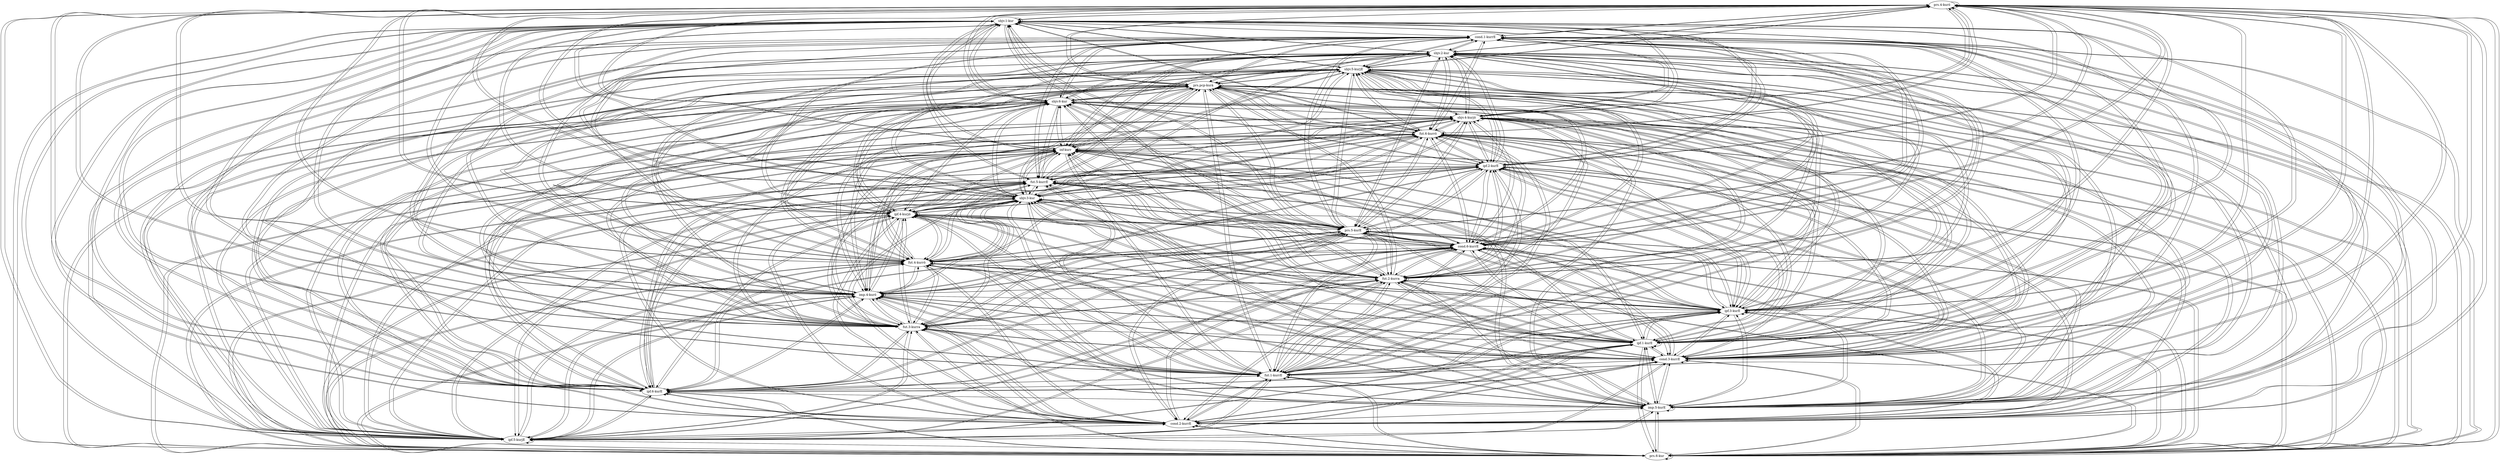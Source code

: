 digraph  {
	"prs.4-kurô"	 [cell="prs.4",
		tense=prs,
		weight=1.0];
	"prs.4-kurô" -> "prs.4-kurô"	 [weight=1.0];
	"sbjv.1-kur"	 [cell="sbjv.1",
		tense=sbjv,
		weight=1.0];
	"prs.4-kurô" -> "sbjv.1-kur"	 [weight=1.0];
	"prs.6-kur"	 [cell="prs.6",
		tense=prs,
		weight=1.0];
	"prs.4-kurô" -> "prs.6-kur"	 [weight=1.0];
	"ipf.5-kurjE"	 [cell="ipf.5",
		tense=ipf,
		weight=1.0];
	"prs.4-kurô" -> "ipf.5-kurjE"	 [weight=1.0];
	"cond.2-kurrE"	 [cell="cond.2",
		tense=cond,
		weight=1.0];
	"prs.4-kurô" -> "cond.2-kurrE"	 [weight=0.0];
	"imp.5-kurE"	 [cell="imp.5",
		tense=imp,
		weight=1.0];
	"prs.4-kurô" -> "imp.5-kurE"	 [weight=1.0];
	"ipf.6-kurE"	 [cell="ipf.6",
		tense=ipf,
		weight=1.0];
	"prs.4-kurô" -> "ipf.6-kurE"	 [weight=1.0];
	"fut.1-kurrE"	 [cell="fut.1",
		tense=fut,
		weight=1.0];
	"prs.4-kurô" -> "fut.1-kurrE"	 [weight=0.0];
	"cond.3-kurrE"	 [cell="cond.3",
		tense=cond,
		weight=1.0];
	"prs.4-kurô" -> "cond.3-kurrE"	 [weight=0.0];
	"ipf.1-kurE"	 [cell="ipf.1",
		tense=ipf,
		weight=1.0];
	"prs.4-kurô" -> "ipf.1-kurE"	 [weight=1.0];
	"fut.3-kurra"	 [cell="fut.3",
		tense=fut,
		weight=1.0];
	"prs.4-kurô" -> "fut.3-kurra"	 [weight=0.0];
	"ipf.3-kurE"	 [cell="ipf.3",
		tense=ipf,
		weight=1.0];
	"prs.4-kurô" -> "ipf.3-kurE"	 [weight=1.0];
	"imp.4-kurô"	 [cell="imp.4",
		tense=imp,
		weight=1.0];
	"prs.4-kurô" -> "imp.4-kurô"	 [weight=1.0];
	"fut.2-kurra"	 [cell="fut.2",
		tense=fut,
		weight=1.0];
	"prs.4-kurô" -> "fut.2-kurra"	 [weight=0.0];
	"fut.4-kurrô"	 [cell="fut.4",
		tense=fut,
		weight=1.0];
	"prs.4-kurô" -> "fut.4-kurrô"	 [weight=0.0];
	"cond.6-kurrE"	 [cell="cond.6",
		tense=cond,
		weight=1.0];
	"prs.4-kurô" -> "cond.6-kurrE"	 [weight=0.0];
	"prs.5-kurE"	 [cell="prs.5",
		tense=prs,
		weight=1.0];
	"prs.4-kurô" -> "prs.5-kurE"	 [weight=1.0];
	"ipf.4-kurjô"	 [cell="ipf.4",
		tense=ipf,
		weight=1.0];
	"prs.4-kurô" -> "ipf.4-kurjô"	 [weight=1.0];
	"sbjv.3-kur"	 [cell="sbjv.3",
		tense=sbjv,
		weight=1.0];
	"prs.4-kurô" -> "sbjv.3-kur"	 [weight=1.0];
	"fut.5-kurrE"	 [cell="fut.5",
		tense=fut,
		weight=1.0];
	"prs.4-kurô" -> "fut.5-kurrE"	 [weight=0.0];
	"ipf.2-kurE"	 [cell="ipf.2",
		tense=ipf,
		weight=1.0];
	"prs.4-kurô" -> "ipf.2-kurE"	 [weight=1.0];
	"inf-kurr"	 [cell=inf,
		tense=inf,
		weight=1.0];
	"prs.4-kurô" -> "inf-kurr"	 [weight=0.04];
	"fut.6-kurrô"	 [cell="fut.6",
		tense=fut,
		weight=1.0];
	"prs.4-kurô" -> "fut.6-kurrô"	 [weight=0.0];
	"sbjv.4-kurjô"	 [cell="sbjv.4",
		tense=sbjv,
		weight=1.0];
	"prs.4-kurô" -> "sbjv.4-kurjô"	 [weight=1.0];
	"sbjv.6-kur"	 [cell="sbjv.6",
		tense=sbjv,
		weight=1.0];
	"prs.4-kurô" -> "sbjv.6-kur"	 [weight=1.0];
	"prs.pcp-kurâ"	 [cell="prs.pcp",
		tense="prs.pcp",
		weight=1.0];
	"prs.4-kurô" -> "prs.pcp-kurâ"	 [weight=1.0];
	"sbjv.5-kurjE"	 [cell="sbjv.5",
		tense=sbjv,
		weight=1.0];
	"prs.4-kurô" -> "sbjv.5-kurjE"	 [weight=1.0];
	"sbjv.2-kur"	 [cell="sbjv.2",
		tense=sbjv,
		weight=1.0];
	"prs.4-kurô" -> "sbjv.2-kur"	 [weight=1.0];
	"cond.1-kurrE"	 [cell="cond.1",
		tense=cond,
		weight=1.0];
	"prs.4-kurô" -> "cond.1-kurrE"	 [weight=0.0];
	"sbjv.1-kur" -> "prs.4-kurô"	 [weight=1.0];
	"sbjv.1-kur" -> "sbjv.1-kur"	 [weight=1.0];
	"sbjv.1-kur" -> "prs.6-kur"	 [weight=1.0];
	"sbjv.1-kur" -> "ipf.5-kurjE"	 [weight=1.0];
	"sbjv.1-kur" -> "cond.2-kurrE"	 [weight=0.0];
	"sbjv.1-kur" -> "imp.5-kurE"	 [weight=1.0];
	"sbjv.1-kur" -> "ipf.6-kurE"	 [weight=1.0];
	"sbjv.1-kur" -> "fut.1-kurrE"	 [weight=0.0];
	"sbjv.1-kur" -> "cond.3-kurrE"	 [weight=0.0];
	"sbjv.1-kur" -> "ipf.1-kurE"	 [weight=1.0];
	"sbjv.1-kur" -> "fut.3-kurra"	 [weight=0.0];
	"sbjv.1-kur" -> "ipf.3-kurE"	 [weight=1.0];
	"sbjv.1-kur" -> "imp.4-kurô"	 [weight=1.0];
	"sbjv.1-kur" -> "fut.2-kurra"	 [weight=0.0];
	"sbjv.1-kur" -> "fut.4-kurrô"	 [weight=0.0];
	"sbjv.1-kur" -> "cond.6-kurrE"	 [weight=0.0];
	"sbjv.1-kur" -> "prs.5-kurE"	 [weight=1.0];
	"sbjv.1-kur" -> "ipf.4-kurjô"	 [weight=1.0];
	"sbjv.1-kur" -> "sbjv.3-kur"	 [weight=1.0];
	"sbjv.1-kur" -> "fut.5-kurrE"	 [weight=0.0];
	"sbjv.1-kur" -> "ipf.2-kurE"	 [weight=1.0];
	"sbjv.1-kur" -> "inf-kurr"	 [weight=0.03];
	"sbjv.1-kur" -> "fut.6-kurrô"	 [weight=0.0];
	"sbjv.1-kur" -> "sbjv.4-kurjô"	 [weight=1.0];
	"sbjv.1-kur" -> "sbjv.6-kur"	 [weight=1.0];
	"sbjv.1-kur" -> "prs.pcp-kurâ"	 [weight=1.0];
	"sbjv.1-kur" -> "sbjv.5-kurjE"	 [weight=1.0];
	"sbjv.1-kur" -> "sbjv.2-kur"	 [weight=1.0];
	"sbjv.1-kur" -> "cond.1-kurrE"	 [weight=0.0];
	"prs.6-kur" -> "prs.4-kurô"	 [weight=1.0];
	"prs.6-kur" -> "sbjv.1-kur"	 [weight=1.0];
	"prs.6-kur" -> "prs.6-kur"	 [weight=1.0];
	"prs.6-kur" -> "ipf.5-kurjE"	 [weight=1.0];
	"prs.6-kur" -> "cond.2-kurrE"	 [weight=0.0];
	"prs.6-kur" -> "imp.5-kurE"	 [weight=1.0];
	"prs.6-kur" -> "ipf.6-kurE"	 [weight=1.0];
	"prs.6-kur" -> "fut.1-kurrE"	 [weight=0.0];
	"prs.6-kur" -> "cond.3-kurrE"	 [weight=0.0];
	"prs.6-kur" -> "ipf.1-kurE"	 [weight=1.0];
	"prs.6-kur" -> "fut.3-kurra"	 [weight=0.0];
	"prs.6-kur" -> "ipf.3-kurE"	 [weight=1.0];
	"prs.6-kur" -> "imp.4-kurô"	 [weight=1.0];
	"prs.6-kur" -> "fut.2-kurra"	 [weight=0.0];
	"prs.6-kur" -> "fut.4-kurrô"	 [weight=0.0];
	"prs.6-kur" -> "cond.6-kurrE"	 [weight=0.0];
	"prs.6-kur" -> "prs.5-kurE"	 [weight=1.0];
	"prs.6-kur" -> "ipf.4-kurjô"	 [weight=1.0];
	"prs.6-kur" -> "sbjv.3-kur"	 [weight=1.0];
	"prs.6-kur" -> "fut.5-kurrE"	 [weight=0.0];
	"prs.6-kur" -> "ipf.2-kurE"	 [weight=1.0];
	"prs.6-kur" -> "inf-kurr"	 [weight=0.03];
	"prs.6-kur" -> "fut.6-kurrô"	 [weight=0.0];
	"prs.6-kur" -> "sbjv.4-kurjô"	 [weight=1.0];
	"prs.6-kur" -> "sbjv.6-kur"	 [weight=1.0];
	"prs.6-kur" -> "prs.pcp-kurâ"	 [weight=1.0];
	"prs.6-kur" -> "sbjv.5-kurjE"	 [weight=1.0];
	"prs.6-kur" -> "sbjv.2-kur"	 [weight=1.0];
	"prs.6-kur" -> "cond.1-kurrE"	 [weight=0.0];
	"ipf.5-kurjE" -> "prs.4-kurô"	 [weight=0.92];
	"ipf.5-kurjE" -> "sbjv.1-kur"	 [weight=0.95];
	"ipf.5-kurjE" -> "prs.6-kur"	 [weight=0.83];
	"ipf.5-kurjE" -> "ipf.5-kurjE"	 [weight=1.0];
	"ipf.5-kurjE" -> "cond.2-kurrE"	 [weight=0.0];
	"ipf.5-kurjE" -> "imp.5-kurE"	 [weight=0.92];
	"ipf.5-kurjE" -> "ipf.6-kurE"	 [weight=0.92];
	"ipf.5-kurjE" -> "fut.1-kurrE"	 [weight=0.0];
	"ipf.5-kurjE" -> "cond.3-kurrE"	 [weight=0.0];
	"ipf.5-kurjE" -> "ipf.1-kurE"	 [weight=0.92];
	"ipf.5-kurjE" -> "fut.3-kurra"	 [weight=0.0];
	"ipf.5-kurjE" -> "ipf.3-kurE"	 [weight=0.92];
	"ipf.5-kurjE" -> "imp.4-kurô"	 [weight=0.92];
	"ipf.5-kurjE" -> "fut.2-kurra"	 [weight=0.0];
	"ipf.5-kurjE" -> "fut.4-kurrô"	 [weight=0.0];
	"ipf.5-kurjE" -> "cond.6-kurrE"	 [weight=0.0];
	"ipf.5-kurjE" -> "prs.5-kurE"	 [weight=0.92];
	"ipf.5-kurjE" -> "ipf.4-kurjô"	 [weight=1.0];
	"ipf.5-kurjE" -> "sbjv.3-kur"	 [weight=0.95];
	"ipf.5-kurjE" -> "fut.5-kurrE"	 [weight=0.0];
	"ipf.5-kurjE" -> "ipf.2-kurE"	 [weight=0.92];
	"ipf.5-kurjE" -> "inf-kurr"	 [weight=0.04];
	"ipf.5-kurjE" -> "fut.6-kurrô"	 [weight=0.0];
	"ipf.5-kurjE" -> "sbjv.4-kurjô"	 [weight=1.0];
	"ipf.5-kurjE" -> "sbjv.6-kur"	 [weight=0.95];
	"ipf.5-kurjE" -> "prs.pcp-kurâ"	 [weight=0.92];
	"ipf.5-kurjE" -> "sbjv.5-kurjE"	 [weight=1.0];
	"ipf.5-kurjE" -> "sbjv.2-kur"	 [weight=0.95];
	"ipf.5-kurjE" -> "cond.1-kurrE"	 [weight=0.0];
	"cond.2-kurrE" -> "prs.4-kurô"	 [weight=1.0];
	"cond.2-kurrE" -> "sbjv.1-kur"	 [weight=1.0];
	"cond.2-kurrE" -> "prs.6-kur"	 [weight=1.0];
	"cond.2-kurrE" -> "ipf.5-kurjE"	 [weight=1.0];
	"cond.2-kurrE" -> "cond.2-kurrE"	 [weight=1.0];
	"cond.2-kurrE" -> "imp.5-kurE"	 [weight=1.0];
	"cond.2-kurrE" -> "ipf.6-kurE"	 [weight=1.0];
	"cond.2-kurrE" -> "fut.1-kurrE"	 [weight=1.0];
	"cond.2-kurrE" -> "cond.3-kurrE"	 [weight=1.0];
	"cond.2-kurrE" -> "ipf.1-kurE"	 [weight=1.0];
	"cond.2-kurrE" -> "fut.3-kurra"	 [weight=1.0];
	"cond.2-kurrE" -> "ipf.3-kurE"	 [weight=1.0];
	"cond.2-kurrE" -> "imp.4-kurô"	 [weight=1.0];
	"cond.2-kurrE" -> "fut.2-kurra"	 [weight=1.0];
	"cond.2-kurrE" -> "fut.4-kurrô"	 [weight=1.0];
	"cond.2-kurrE" -> "cond.6-kurrE"	 [weight=1.0];
	"cond.2-kurrE" -> "prs.5-kurE"	 [weight=1.0];
	"cond.2-kurrE" -> "ipf.4-kurjô"	 [weight=1.0];
	"cond.2-kurrE" -> "sbjv.3-kur"	 [weight=1.0];
	"cond.2-kurrE" -> "fut.5-kurrE"	 [weight=1.0];
	"cond.2-kurrE" -> "ipf.2-kurE"	 [weight=1.0];
	"cond.2-kurrE" -> "inf-kurr"	 [weight=1.0];
	"cond.2-kurrE" -> "fut.6-kurrô"	 [weight=1.0];
	"cond.2-kurrE" -> "sbjv.4-kurjô"	 [weight=1.0];
	"cond.2-kurrE" -> "sbjv.6-kur"	 [weight=1.0];
	"cond.2-kurrE" -> "prs.pcp-kurâ"	 [weight=1.0];
	"cond.2-kurrE" -> "sbjv.5-kurjE"	 [weight=1.0];
	"cond.2-kurrE" -> "sbjv.2-kur"	 [weight=1.0];
	"cond.2-kurrE" -> "cond.1-kurrE"	 [weight=1.0];
	"imp.5-kurE" -> "prs.4-kurô"	 [weight=1.0];
	"imp.5-kurE" -> "sbjv.1-kur"	 [weight=1.0];
	"imp.5-kurE" -> "prs.6-kur"	 [weight=1.0];
	"imp.5-kurE" -> "ipf.5-kurjE"	 [weight=1.0];
	"imp.5-kurE" -> "cond.2-kurrE"	 [weight=0.0];
	"imp.5-kurE" -> "imp.5-kurE"	 [weight=1.0];
	"imp.5-kurE" -> "ipf.6-kurE"	 [weight=1.0];
	"imp.5-kurE" -> "fut.1-kurrE"	 [weight=0.0];
	"imp.5-kurE" -> "cond.3-kurrE"	 [weight=0.0];
	"imp.5-kurE" -> "ipf.1-kurE"	 [weight=1.0];
	"imp.5-kurE" -> "fut.3-kurra"	 [weight=0.0];
	"imp.5-kurE" -> "ipf.3-kurE"	 [weight=1.0];
	"imp.5-kurE" -> "imp.4-kurô"	 [weight=1.0];
	"imp.5-kurE" -> "fut.2-kurra"	 [weight=0.0];
	"imp.5-kurE" -> "fut.4-kurrô"	 [weight=0.0];
	"imp.5-kurE" -> "cond.6-kurrE"	 [weight=0.0];
	"imp.5-kurE" -> "prs.5-kurE"	 [weight=1.0];
	"imp.5-kurE" -> "ipf.4-kurjô"	 [weight=1.0];
	"imp.5-kurE" -> "sbjv.3-kur"	 [weight=1.0];
	"imp.5-kurE" -> "fut.5-kurrE"	 [weight=0.0];
	"imp.5-kurE" -> "ipf.2-kurE"	 [weight=1.0];
	"imp.5-kurE" -> "inf-kurr"	 [weight=0.04];
	"imp.5-kurE" -> "fut.6-kurrô"	 [weight=0.0];
	"imp.5-kurE" -> "sbjv.4-kurjô"	 [weight=1.0];
	"imp.5-kurE" -> "sbjv.6-kur"	 [weight=1.0];
	"imp.5-kurE" -> "prs.pcp-kurâ"	 [weight=1.0];
	"imp.5-kurE" -> "sbjv.5-kurjE"	 [weight=1.0];
	"imp.5-kurE" -> "sbjv.2-kur"	 [weight=1.0];
	"imp.5-kurE" -> "cond.1-kurrE"	 [weight=0.0];
	"ipf.6-kurE" -> "prs.4-kurô"	 [weight=1.0];
	"ipf.6-kurE" -> "sbjv.1-kur"	 [weight=1.0];
	"ipf.6-kurE" -> "prs.6-kur"	 [weight=1.0];
	"ipf.6-kurE" -> "ipf.5-kurjE"	 [weight=1.0];
	"ipf.6-kurE" -> "cond.2-kurrE"	 [weight=0.0];
	"ipf.6-kurE" -> "imp.5-kurE"	 [weight=1.0];
	"ipf.6-kurE" -> "ipf.6-kurE"	 [weight=1.0];
	"ipf.6-kurE" -> "fut.1-kurrE"	 [weight=0.0];
	"ipf.6-kurE" -> "cond.3-kurrE"	 [weight=0.0];
	"ipf.6-kurE" -> "ipf.1-kurE"	 [weight=1.0];
	"ipf.6-kurE" -> "fut.3-kurra"	 [weight=0.0];
	"ipf.6-kurE" -> "ipf.3-kurE"	 [weight=1.0];
	"ipf.6-kurE" -> "imp.4-kurô"	 [weight=1.0];
	"ipf.6-kurE" -> "fut.2-kurra"	 [weight=0.0];
	"ipf.6-kurE" -> "fut.4-kurrô"	 [weight=0.0];
	"ipf.6-kurE" -> "cond.6-kurrE"	 [weight=0.0];
	"ipf.6-kurE" -> "prs.5-kurE"	 [weight=1.0];
	"ipf.6-kurE" -> "ipf.4-kurjô"	 [weight=1.0];
	"ipf.6-kurE" -> "sbjv.3-kur"	 [weight=1.0];
	"ipf.6-kurE" -> "fut.5-kurrE"	 [weight=0.0];
	"ipf.6-kurE" -> "ipf.2-kurE"	 [weight=1.0];
	"ipf.6-kurE" -> "inf-kurr"	 [weight=0.03];
	"ipf.6-kurE" -> "fut.6-kurrô"	 [weight=0.0];
	"ipf.6-kurE" -> "sbjv.4-kurjô"	 [weight=1.0];
	"ipf.6-kurE" -> "sbjv.6-kur"	 [weight=1.0];
	"ipf.6-kurE" -> "prs.pcp-kurâ"	 [weight=1.0];
	"ipf.6-kurE" -> "sbjv.5-kurjE"	 [weight=1.0];
	"ipf.6-kurE" -> "sbjv.2-kur"	 [weight=1.0];
	"ipf.6-kurE" -> "cond.1-kurrE"	 [weight=0.0];
	"fut.1-kurrE" -> "prs.4-kurô"	 [weight=1.0];
	"fut.1-kurrE" -> "sbjv.1-kur"	 [weight=1.0];
	"fut.1-kurrE" -> "prs.6-kur"	 [weight=1.0];
	"fut.1-kurrE" -> "ipf.5-kurjE"	 [weight=1.0];
	"fut.1-kurrE" -> "cond.2-kurrE"	 [weight=1.0];
	"fut.1-kurrE" -> "imp.5-kurE"	 [weight=1.0];
	"fut.1-kurrE" -> "ipf.6-kurE"	 [weight=1.0];
	"fut.1-kurrE" -> "fut.1-kurrE"	 [weight=1.0];
	"fut.1-kurrE" -> "cond.3-kurrE"	 [weight=1.0];
	"fut.1-kurrE" -> "ipf.1-kurE"	 [weight=1.0];
	"fut.1-kurrE" -> "fut.3-kurra"	 [weight=1.0];
	"fut.1-kurrE" -> "ipf.3-kurE"	 [weight=1.0];
	"fut.1-kurrE" -> "imp.4-kurô"	 [weight=1.0];
	"fut.1-kurrE" -> "fut.2-kurra"	 [weight=1.0];
	"fut.1-kurrE" -> "fut.4-kurrô"	 [weight=1.0];
	"fut.1-kurrE" -> "cond.6-kurrE"	 [weight=1.0];
	"fut.1-kurrE" -> "prs.5-kurE"	 [weight=1.0];
	"fut.1-kurrE" -> "ipf.4-kurjô"	 [weight=1.0];
	"fut.1-kurrE" -> "sbjv.3-kur"	 [weight=1.0];
	"fut.1-kurrE" -> "fut.5-kurrE"	 [weight=1.0];
	"fut.1-kurrE" -> "ipf.2-kurE"	 [weight=1.0];
	"fut.1-kurrE" -> "inf-kurr"	 [weight=1.0];
	"fut.1-kurrE" -> "fut.6-kurrô"	 [weight=1.0];
	"fut.1-kurrE" -> "sbjv.4-kurjô"	 [weight=1.0];
	"fut.1-kurrE" -> "sbjv.6-kur"	 [weight=1.0];
	"fut.1-kurrE" -> "prs.pcp-kurâ"	 [weight=1.0];
	"fut.1-kurrE" -> "sbjv.5-kurjE"	 [weight=1.0];
	"fut.1-kurrE" -> "sbjv.2-kur"	 [weight=1.0];
	"fut.1-kurrE" -> "cond.1-kurrE"	 [weight=1.0];
	"cond.3-kurrE" -> "prs.4-kurô"	 [weight=1.0];
	"cond.3-kurrE" -> "sbjv.1-kur"	 [weight=1.0];
	"cond.3-kurrE" -> "prs.6-kur"	 [weight=1.0];
	"cond.3-kurrE" -> "ipf.5-kurjE"	 [weight=1.0];
	"cond.3-kurrE" -> "cond.2-kurrE"	 [weight=1.0];
	"cond.3-kurrE" -> "imp.5-kurE"	 [weight=1.0];
	"cond.3-kurrE" -> "ipf.6-kurE"	 [weight=1.0];
	"cond.3-kurrE" -> "fut.1-kurrE"	 [weight=1.0];
	"cond.3-kurrE" -> "cond.3-kurrE"	 [weight=1.0];
	"cond.3-kurrE" -> "ipf.1-kurE"	 [weight=1.0];
	"cond.3-kurrE" -> "fut.3-kurra"	 [weight=1.0];
	"cond.3-kurrE" -> "ipf.3-kurE"	 [weight=1.0];
	"cond.3-kurrE" -> "imp.4-kurô"	 [weight=1.0];
	"cond.3-kurrE" -> "fut.2-kurra"	 [weight=1.0];
	"cond.3-kurrE" -> "fut.4-kurrô"	 [weight=1.0];
	"cond.3-kurrE" -> "cond.6-kurrE"	 [weight=1.0];
	"cond.3-kurrE" -> "prs.5-kurE"	 [weight=1.0];
	"cond.3-kurrE" -> "ipf.4-kurjô"	 [weight=1.0];
	"cond.3-kurrE" -> "sbjv.3-kur"	 [weight=1.0];
	"cond.3-kurrE" -> "fut.5-kurrE"	 [weight=1.0];
	"cond.3-kurrE" -> "ipf.2-kurE"	 [weight=1.0];
	"cond.3-kurrE" -> "inf-kurr"	 [weight=1.0];
	"cond.3-kurrE" -> "fut.6-kurrô"	 [weight=1.0];
	"cond.3-kurrE" -> "sbjv.4-kurjô"	 [weight=1.0];
	"cond.3-kurrE" -> "sbjv.6-kur"	 [weight=1.0];
	"cond.3-kurrE" -> "prs.pcp-kurâ"	 [weight=1.0];
	"cond.3-kurrE" -> "sbjv.5-kurjE"	 [weight=1.0];
	"cond.3-kurrE" -> "sbjv.2-kur"	 [weight=1.0];
	"cond.3-kurrE" -> "cond.1-kurrE"	 [weight=1.0];
	"ipf.1-kurE" -> "prs.4-kurô"	 [weight=1.0];
	"ipf.1-kurE" -> "sbjv.1-kur"	 [weight=1.0];
	"ipf.1-kurE" -> "prs.6-kur"	 [weight=1.0];
	"ipf.1-kurE" -> "ipf.5-kurjE"	 [weight=1.0];
	"ipf.1-kurE" -> "cond.2-kurrE"	 [weight=0.0];
	"ipf.1-kurE" -> "imp.5-kurE"	 [weight=1.0];
	"ipf.1-kurE" -> "ipf.6-kurE"	 [weight=1.0];
	"ipf.1-kurE" -> "fut.1-kurrE"	 [weight=0.0];
	"ipf.1-kurE" -> "cond.3-kurrE"	 [weight=0.0];
	"ipf.1-kurE" -> "ipf.1-kurE"	 [weight=1.0];
	"ipf.1-kurE" -> "fut.3-kurra"	 [weight=0.0];
	"ipf.1-kurE" -> "ipf.3-kurE"	 [weight=1.0];
	"ipf.1-kurE" -> "imp.4-kurô"	 [weight=1.0];
	"ipf.1-kurE" -> "fut.2-kurra"	 [weight=0.0];
	"ipf.1-kurE" -> "fut.4-kurrô"	 [weight=0.0];
	"ipf.1-kurE" -> "cond.6-kurrE"	 [weight=0.0];
	"ipf.1-kurE" -> "prs.5-kurE"	 [weight=1.0];
	"ipf.1-kurE" -> "ipf.4-kurjô"	 [weight=1.0];
	"ipf.1-kurE" -> "sbjv.3-kur"	 [weight=1.0];
	"ipf.1-kurE" -> "fut.5-kurrE"	 [weight=0.0];
	"ipf.1-kurE" -> "ipf.2-kurE"	 [weight=1.0];
	"ipf.1-kurE" -> "inf-kurr"	 [weight=0.03];
	"ipf.1-kurE" -> "fut.6-kurrô"	 [weight=0.0];
	"ipf.1-kurE" -> "sbjv.4-kurjô"	 [weight=1.0];
	"ipf.1-kurE" -> "sbjv.6-kur"	 [weight=1.0];
	"ipf.1-kurE" -> "prs.pcp-kurâ"	 [weight=1.0];
	"ipf.1-kurE" -> "sbjv.5-kurjE"	 [weight=1.0];
	"ipf.1-kurE" -> "sbjv.2-kur"	 [weight=1.0];
	"ipf.1-kurE" -> "cond.1-kurrE"	 [weight=0.0];
	"fut.3-kurra" -> "prs.4-kurô"	 [weight=1.0];
	"fut.3-kurra" -> "sbjv.1-kur"	 [weight=1.0];
	"fut.3-kurra" -> "prs.6-kur"	 [weight=1.0];
	"fut.3-kurra" -> "ipf.5-kurjE"	 [weight=1.0];
	"fut.3-kurra" -> "cond.2-kurrE"	 [weight=1.0];
	"fut.3-kurra" -> "imp.5-kurE"	 [weight=1.0];
	"fut.3-kurra" -> "ipf.6-kurE"	 [weight=1.0];
	"fut.3-kurra" -> "fut.1-kurrE"	 [weight=1.0];
	"fut.3-kurra" -> "cond.3-kurrE"	 [weight=1.0];
	"fut.3-kurra" -> "ipf.1-kurE"	 [weight=1.0];
	"fut.3-kurra" -> "fut.3-kurra"	 [weight=1.0];
	"fut.3-kurra" -> "ipf.3-kurE"	 [weight=1.0];
	"fut.3-kurra" -> "imp.4-kurô"	 [weight=1.0];
	"fut.3-kurra" -> "fut.2-kurra"	 [weight=1.0];
	"fut.3-kurra" -> "fut.4-kurrô"	 [weight=1.0];
	"fut.3-kurra" -> "cond.6-kurrE"	 [weight=1.0];
	"fut.3-kurra" -> "prs.5-kurE"	 [weight=1.0];
	"fut.3-kurra" -> "ipf.4-kurjô"	 [weight=1.0];
	"fut.3-kurra" -> "sbjv.3-kur"	 [weight=1.0];
	"fut.3-kurra" -> "fut.5-kurrE"	 [weight=1.0];
	"fut.3-kurra" -> "ipf.2-kurE"	 [weight=1.0];
	"fut.3-kurra" -> "inf-kurr"	 [weight=1.0];
	"fut.3-kurra" -> "fut.6-kurrô"	 [weight=1.0];
	"fut.3-kurra" -> "sbjv.4-kurjô"	 [weight=1.0];
	"fut.3-kurra" -> "sbjv.6-kur"	 [weight=1.0];
	"fut.3-kurra" -> "prs.pcp-kurâ"	 [weight=1.0];
	"fut.3-kurra" -> "sbjv.5-kurjE"	 [weight=1.0];
	"fut.3-kurra" -> "sbjv.2-kur"	 [weight=1.0];
	"fut.3-kurra" -> "cond.1-kurrE"	 [weight=1.0];
	"ipf.3-kurE" -> "prs.4-kurô"	 [weight=1.0];
	"ipf.3-kurE" -> "sbjv.1-kur"	 [weight=1.0];
	"ipf.3-kurE" -> "prs.6-kur"	 [weight=1.0];
	"ipf.3-kurE" -> "ipf.5-kurjE"	 [weight=1.0];
	"ipf.3-kurE" -> "cond.2-kurrE"	 [weight=0.0];
	"ipf.3-kurE" -> "imp.5-kurE"	 [weight=1.0];
	"ipf.3-kurE" -> "ipf.6-kurE"	 [weight=1.0];
	"ipf.3-kurE" -> "fut.1-kurrE"	 [weight=0.0];
	"ipf.3-kurE" -> "cond.3-kurrE"	 [weight=0.0];
	"ipf.3-kurE" -> "ipf.1-kurE"	 [weight=1.0];
	"ipf.3-kurE" -> "fut.3-kurra"	 [weight=0.0];
	"ipf.3-kurE" -> "ipf.3-kurE"	 [weight=1.0];
	"ipf.3-kurE" -> "imp.4-kurô"	 [weight=1.0];
	"ipf.3-kurE" -> "fut.2-kurra"	 [weight=0.0];
	"ipf.3-kurE" -> "fut.4-kurrô"	 [weight=0.0];
	"ipf.3-kurE" -> "cond.6-kurrE"	 [weight=0.0];
	"ipf.3-kurE" -> "prs.5-kurE"	 [weight=1.0];
	"ipf.3-kurE" -> "ipf.4-kurjô"	 [weight=1.0];
	"ipf.3-kurE" -> "sbjv.3-kur"	 [weight=1.0];
	"ipf.3-kurE" -> "fut.5-kurrE"	 [weight=0.0];
	"ipf.3-kurE" -> "ipf.2-kurE"	 [weight=1.0];
	"ipf.3-kurE" -> "inf-kurr"	 [weight=0.03];
	"ipf.3-kurE" -> "fut.6-kurrô"	 [weight=0.0];
	"ipf.3-kurE" -> "sbjv.4-kurjô"	 [weight=1.0];
	"ipf.3-kurE" -> "sbjv.6-kur"	 [weight=1.0];
	"ipf.3-kurE" -> "prs.pcp-kurâ"	 [weight=1.0];
	"ipf.3-kurE" -> "sbjv.5-kurjE"	 [weight=1.0];
	"ipf.3-kurE" -> "sbjv.2-kur"	 [weight=1.0];
	"ipf.3-kurE" -> "cond.1-kurrE"	 [weight=0.0];
	"imp.4-kurô" -> "prs.4-kurô"	 [weight=1.0];
	"imp.4-kurô" -> "sbjv.1-kur"	 [weight=1.0];
	"imp.4-kurô" -> "prs.6-kur"	 [weight=1.0];
	"imp.4-kurô" -> "ipf.5-kurjE"	 [weight=1.0];
	"imp.4-kurô" -> "cond.2-kurrE"	 [weight=0.0];
	"imp.4-kurô" -> "imp.5-kurE"	 [weight=1.0];
	"imp.4-kurô" -> "ipf.6-kurE"	 [weight=1.0];
	"imp.4-kurô" -> "fut.1-kurrE"	 [weight=0.0];
	"imp.4-kurô" -> "cond.3-kurrE"	 [weight=0.0];
	"imp.4-kurô" -> "ipf.1-kurE"	 [weight=1.0];
	"imp.4-kurô" -> "fut.3-kurra"	 [weight=0.0];
	"imp.4-kurô" -> "ipf.3-kurE"	 [weight=1.0];
	"imp.4-kurô" -> "imp.4-kurô"	 [weight=1.0];
	"imp.4-kurô" -> "fut.2-kurra"	 [weight=0.0];
	"imp.4-kurô" -> "fut.4-kurrô"	 [weight=0.0];
	"imp.4-kurô" -> "cond.6-kurrE"	 [weight=0.0];
	"imp.4-kurô" -> "prs.5-kurE"	 [weight=1.0];
	"imp.4-kurô" -> "ipf.4-kurjô"	 [weight=1.0];
	"imp.4-kurô" -> "sbjv.3-kur"	 [weight=1.0];
	"imp.4-kurô" -> "fut.5-kurrE"	 [weight=0.0];
	"imp.4-kurô" -> "ipf.2-kurE"	 [weight=1.0];
	"imp.4-kurô" -> "inf-kurr"	 [weight=0.04];
	"imp.4-kurô" -> "fut.6-kurrô"	 [weight=0.0];
	"imp.4-kurô" -> "sbjv.4-kurjô"	 [weight=1.0];
	"imp.4-kurô" -> "sbjv.6-kur"	 [weight=1.0];
	"imp.4-kurô" -> "prs.pcp-kurâ"	 [weight=1.0];
	"imp.4-kurô" -> "sbjv.5-kurjE"	 [weight=1.0];
	"imp.4-kurô" -> "sbjv.2-kur"	 [weight=1.0];
	"imp.4-kurô" -> "cond.1-kurrE"	 [weight=0.0];
	"fut.2-kurra" -> "prs.4-kurô"	 [weight=1.0];
	"fut.2-kurra" -> "sbjv.1-kur"	 [weight=1.0];
	"fut.2-kurra" -> "prs.6-kur"	 [weight=1.0];
	"fut.2-kurra" -> "ipf.5-kurjE"	 [weight=1.0];
	"fut.2-kurra" -> "cond.2-kurrE"	 [weight=1.0];
	"fut.2-kurra" -> "imp.5-kurE"	 [weight=1.0];
	"fut.2-kurra" -> "ipf.6-kurE"	 [weight=1.0];
	"fut.2-kurra" -> "fut.1-kurrE"	 [weight=1.0];
	"fut.2-kurra" -> "cond.3-kurrE"	 [weight=1.0];
	"fut.2-kurra" -> "ipf.1-kurE"	 [weight=1.0];
	"fut.2-kurra" -> "fut.3-kurra"	 [weight=1.0];
	"fut.2-kurra" -> "ipf.3-kurE"	 [weight=1.0];
	"fut.2-kurra" -> "imp.4-kurô"	 [weight=1.0];
	"fut.2-kurra" -> "fut.2-kurra"	 [weight=1.0];
	"fut.2-kurra" -> "fut.4-kurrô"	 [weight=1.0];
	"fut.2-kurra" -> "cond.6-kurrE"	 [weight=1.0];
	"fut.2-kurra" -> "prs.5-kurE"	 [weight=1.0];
	"fut.2-kurra" -> "ipf.4-kurjô"	 [weight=1.0];
	"fut.2-kurra" -> "sbjv.3-kur"	 [weight=1.0];
	"fut.2-kurra" -> "fut.5-kurrE"	 [weight=1.0];
	"fut.2-kurra" -> "ipf.2-kurE"	 [weight=1.0];
	"fut.2-kurra" -> "inf-kurr"	 [weight=1.0];
	"fut.2-kurra" -> "fut.6-kurrô"	 [weight=1.0];
	"fut.2-kurra" -> "sbjv.4-kurjô"	 [weight=1.0];
	"fut.2-kurra" -> "sbjv.6-kur"	 [weight=1.0];
	"fut.2-kurra" -> "prs.pcp-kurâ"	 [weight=1.0];
	"fut.2-kurra" -> "sbjv.5-kurjE"	 [weight=1.0];
	"fut.2-kurra" -> "sbjv.2-kur"	 [weight=1.0];
	"fut.2-kurra" -> "cond.1-kurrE"	 [weight=1.0];
	"fut.4-kurrô" -> "prs.4-kurô"	 [weight=1.0];
	"fut.4-kurrô" -> "sbjv.1-kur"	 [weight=1.0];
	"fut.4-kurrô" -> "prs.6-kur"	 [weight=1.0];
	"fut.4-kurrô" -> "ipf.5-kurjE"	 [weight=1.0];
	"fut.4-kurrô" -> "cond.2-kurrE"	 [weight=1.0];
	"fut.4-kurrô" -> "imp.5-kurE"	 [weight=1.0];
	"fut.4-kurrô" -> "ipf.6-kurE"	 [weight=1.0];
	"fut.4-kurrô" -> "fut.1-kurrE"	 [weight=1.0];
	"fut.4-kurrô" -> "cond.3-kurrE"	 [weight=1.0];
	"fut.4-kurrô" -> "ipf.1-kurE"	 [weight=1.0];
	"fut.4-kurrô" -> "fut.3-kurra"	 [weight=1.0];
	"fut.4-kurrô" -> "ipf.3-kurE"	 [weight=1.0];
	"fut.4-kurrô" -> "imp.4-kurô"	 [weight=1.0];
	"fut.4-kurrô" -> "fut.2-kurra"	 [weight=1.0];
	"fut.4-kurrô" -> "fut.4-kurrô"	 [weight=1.0];
	"fut.4-kurrô" -> "cond.6-kurrE"	 [weight=1.0];
	"fut.4-kurrô" -> "prs.5-kurE"	 [weight=1.0];
	"fut.4-kurrô" -> "ipf.4-kurjô"	 [weight=1.0];
	"fut.4-kurrô" -> "sbjv.3-kur"	 [weight=1.0];
	"fut.4-kurrô" -> "fut.5-kurrE"	 [weight=1.0];
	"fut.4-kurrô" -> "ipf.2-kurE"	 [weight=1.0];
	"fut.4-kurrô" -> "inf-kurr"	 [weight=1.0];
	"fut.4-kurrô" -> "fut.6-kurrô"	 [weight=1.0];
	"fut.4-kurrô" -> "sbjv.4-kurjô"	 [weight=1.0];
	"fut.4-kurrô" -> "sbjv.6-kur"	 [weight=1.0];
	"fut.4-kurrô" -> "prs.pcp-kurâ"	 [weight=1.0];
	"fut.4-kurrô" -> "sbjv.5-kurjE"	 [weight=1.0];
	"fut.4-kurrô" -> "sbjv.2-kur"	 [weight=1.0];
	"fut.4-kurrô" -> "cond.1-kurrE"	 [weight=1.0];
	"cond.6-kurrE" -> "prs.4-kurô"	 [weight=1.0];
	"cond.6-kurrE" -> "sbjv.1-kur"	 [weight=1.0];
	"cond.6-kurrE" -> "prs.6-kur"	 [weight=1.0];
	"cond.6-kurrE" -> "ipf.5-kurjE"	 [weight=1.0];
	"cond.6-kurrE" -> "cond.2-kurrE"	 [weight=1.0];
	"cond.6-kurrE" -> "imp.5-kurE"	 [weight=1.0];
	"cond.6-kurrE" -> "ipf.6-kurE"	 [weight=1.0];
	"cond.6-kurrE" -> "fut.1-kurrE"	 [weight=1.0];
	"cond.6-kurrE" -> "cond.3-kurrE"	 [weight=1.0];
	"cond.6-kurrE" -> "ipf.1-kurE"	 [weight=1.0];
	"cond.6-kurrE" -> "fut.3-kurra"	 [weight=1.0];
	"cond.6-kurrE" -> "ipf.3-kurE"	 [weight=1.0];
	"cond.6-kurrE" -> "imp.4-kurô"	 [weight=1.0];
	"cond.6-kurrE" -> "fut.2-kurra"	 [weight=1.0];
	"cond.6-kurrE" -> "fut.4-kurrô"	 [weight=1.0];
	"cond.6-kurrE" -> "cond.6-kurrE"	 [weight=1.0];
	"cond.6-kurrE" -> "prs.5-kurE"	 [weight=1.0];
	"cond.6-kurrE" -> "ipf.4-kurjô"	 [weight=1.0];
	"cond.6-kurrE" -> "sbjv.3-kur"	 [weight=1.0];
	"cond.6-kurrE" -> "fut.5-kurrE"	 [weight=1.0];
	"cond.6-kurrE" -> "ipf.2-kurE"	 [weight=1.0];
	"cond.6-kurrE" -> "inf-kurr"	 [weight=1.0];
	"cond.6-kurrE" -> "fut.6-kurrô"	 [weight=1.0];
	"cond.6-kurrE" -> "sbjv.4-kurjô"	 [weight=1.0];
	"cond.6-kurrE" -> "sbjv.6-kur"	 [weight=1.0];
	"cond.6-kurrE" -> "prs.pcp-kurâ"	 [weight=1.0];
	"cond.6-kurrE" -> "sbjv.5-kurjE"	 [weight=1.0];
	"cond.6-kurrE" -> "sbjv.2-kur"	 [weight=1.0];
	"cond.6-kurrE" -> "cond.1-kurrE"	 [weight=1.0];
	"prs.5-kurE" -> "prs.4-kurô"	 [weight=1.0];
	"prs.5-kurE" -> "sbjv.1-kur"	 [weight=1.0];
	"prs.5-kurE" -> "prs.6-kur"	 [weight=1.0];
	"prs.5-kurE" -> "ipf.5-kurjE"	 [weight=1.0];
	"prs.5-kurE" -> "cond.2-kurrE"	 [weight=0.0];
	"prs.5-kurE" -> "imp.5-kurE"	 [weight=1.0];
	"prs.5-kurE" -> "ipf.6-kurE"	 [weight=1.0];
	"prs.5-kurE" -> "fut.1-kurrE"	 [weight=0.0];
	"prs.5-kurE" -> "cond.3-kurrE"	 [weight=0.0];
	"prs.5-kurE" -> "ipf.1-kurE"	 [weight=1.0];
	"prs.5-kurE" -> "fut.3-kurra"	 [weight=0.0];
	"prs.5-kurE" -> "ipf.3-kurE"	 [weight=1.0];
	"prs.5-kurE" -> "imp.4-kurô"	 [weight=1.0];
	"prs.5-kurE" -> "fut.2-kurra"	 [weight=0.0];
	"prs.5-kurE" -> "fut.4-kurrô"	 [weight=0.0];
	"prs.5-kurE" -> "cond.6-kurrE"	 [weight=0.0];
	"prs.5-kurE" -> "prs.5-kurE"	 [weight=1.0];
	"prs.5-kurE" -> "ipf.4-kurjô"	 [weight=1.0];
	"prs.5-kurE" -> "sbjv.3-kur"	 [weight=1.0];
	"prs.5-kurE" -> "fut.5-kurrE"	 [weight=0.0];
	"prs.5-kurE" -> "ipf.2-kurE"	 [weight=1.0];
	"prs.5-kurE" -> "inf-kurr"	 [weight=0.04];
	"prs.5-kurE" -> "fut.6-kurrô"	 [weight=0.0];
	"prs.5-kurE" -> "sbjv.4-kurjô"	 [weight=1.0];
	"prs.5-kurE" -> "sbjv.6-kur"	 [weight=1.0];
	"prs.5-kurE" -> "prs.pcp-kurâ"	 [weight=1.0];
	"prs.5-kurE" -> "sbjv.5-kurjE"	 [weight=1.0];
	"prs.5-kurE" -> "sbjv.2-kur"	 [weight=1.0];
	"prs.5-kurE" -> "cond.1-kurrE"	 [weight=0.0];
	"ipf.4-kurjô" -> "prs.4-kurô"	 [weight=0.92];
	"ipf.4-kurjô" -> "sbjv.1-kur"	 [weight=0.95];
	"ipf.4-kurjô" -> "prs.6-kur"	 [weight=0.83];
	"ipf.4-kurjô" -> "ipf.5-kurjE"	 [weight=1.0];
	"ipf.4-kurjô" -> "cond.2-kurrE"	 [weight=0.0];
	"ipf.4-kurjô" -> "imp.5-kurE"	 [weight=0.92];
	"ipf.4-kurjô" -> "ipf.6-kurE"	 [weight=0.92];
	"ipf.4-kurjô" -> "fut.1-kurrE"	 [weight=0.0];
	"ipf.4-kurjô" -> "cond.3-kurrE"	 [weight=0.0];
	"ipf.4-kurjô" -> "ipf.1-kurE"	 [weight=0.92];
	"ipf.4-kurjô" -> "fut.3-kurra"	 [weight=0.0];
	"ipf.4-kurjô" -> "ipf.3-kurE"	 [weight=0.92];
	"ipf.4-kurjô" -> "imp.4-kurô"	 [weight=0.92];
	"ipf.4-kurjô" -> "fut.2-kurra"	 [weight=0.0];
	"ipf.4-kurjô" -> "fut.4-kurrô"	 [weight=0.0];
	"ipf.4-kurjô" -> "cond.6-kurrE"	 [weight=0.0];
	"ipf.4-kurjô" -> "prs.5-kurE"	 [weight=0.92];
	"ipf.4-kurjô" -> "ipf.4-kurjô"	 [weight=1.0];
	"ipf.4-kurjô" -> "sbjv.3-kur"	 [weight=0.95];
	"ipf.4-kurjô" -> "fut.5-kurrE"	 [weight=0.0];
	"ipf.4-kurjô" -> "ipf.2-kurE"	 [weight=0.92];
	"ipf.4-kurjô" -> "inf-kurr"	 [weight=0.04];
	"ipf.4-kurjô" -> "fut.6-kurrô"	 [weight=0.0];
	"ipf.4-kurjô" -> "sbjv.4-kurjô"	 [weight=1.0];
	"ipf.4-kurjô" -> "sbjv.6-kur"	 [weight=0.95];
	"ipf.4-kurjô" -> "prs.pcp-kurâ"	 [weight=0.92];
	"ipf.4-kurjô" -> "sbjv.5-kurjE"	 [weight=1.0];
	"ipf.4-kurjô" -> "sbjv.2-kur"	 [weight=0.95];
	"ipf.4-kurjô" -> "cond.1-kurrE"	 [weight=0.0];
	"sbjv.3-kur" -> "prs.4-kurô"	 [weight=1.0];
	"sbjv.3-kur" -> "sbjv.1-kur"	 [weight=1.0];
	"sbjv.3-kur" -> "prs.6-kur"	 [weight=1.0];
	"sbjv.3-kur" -> "ipf.5-kurjE"	 [weight=1.0];
	"sbjv.3-kur" -> "cond.2-kurrE"	 [weight=0.0];
	"sbjv.3-kur" -> "imp.5-kurE"	 [weight=1.0];
	"sbjv.3-kur" -> "ipf.6-kurE"	 [weight=1.0];
	"sbjv.3-kur" -> "fut.1-kurrE"	 [weight=0.0];
	"sbjv.3-kur" -> "cond.3-kurrE"	 [weight=0.0];
	"sbjv.3-kur" -> "ipf.1-kurE"	 [weight=1.0];
	"sbjv.3-kur" -> "fut.3-kurra"	 [weight=0.0];
	"sbjv.3-kur" -> "ipf.3-kurE"	 [weight=1.0];
	"sbjv.3-kur" -> "imp.4-kurô"	 [weight=1.0];
	"sbjv.3-kur" -> "fut.2-kurra"	 [weight=0.0];
	"sbjv.3-kur" -> "fut.4-kurrô"	 [weight=0.0];
	"sbjv.3-kur" -> "cond.6-kurrE"	 [weight=0.0];
	"sbjv.3-kur" -> "prs.5-kurE"	 [weight=1.0];
	"sbjv.3-kur" -> "ipf.4-kurjô"	 [weight=1.0];
	"sbjv.3-kur" -> "sbjv.3-kur"	 [weight=1.0];
	"sbjv.3-kur" -> "fut.5-kurrE"	 [weight=0.0];
	"sbjv.3-kur" -> "ipf.2-kurE"	 [weight=1.0];
	"sbjv.3-kur" -> "inf-kurr"	 [weight=0.03];
	"sbjv.3-kur" -> "fut.6-kurrô"	 [weight=0.0];
	"sbjv.3-kur" -> "sbjv.4-kurjô"	 [weight=1.0];
	"sbjv.3-kur" -> "sbjv.6-kur"	 [weight=1.0];
	"sbjv.3-kur" -> "prs.pcp-kurâ"	 [weight=1.0];
	"sbjv.3-kur" -> "sbjv.5-kurjE"	 [weight=1.0];
	"sbjv.3-kur" -> "sbjv.2-kur"	 [weight=1.0];
	"sbjv.3-kur" -> "cond.1-kurrE"	 [weight=0.0];
	"fut.5-kurrE" -> "prs.4-kurô"	 [weight=1.0];
	"fut.5-kurrE" -> "sbjv.1-kur"	 [weight=1.0];
	"fut.5-kurrE" -> "prs.6-kur"	 [weight=1.0];
	"fut.5-kurrE" -> "ipf.5-kurjE"	 [weight=1.0];
	"fut.5-kurrE" -> "cond.2-kurrE"	 [weight=1.0];
	"fut.5-kurrE" -> "imp.5-kurE"	 [weight=1.0];
	"fut.5-kurrE" -> "ipf.6-kurE"	 [weight=1.0];
	"fut.5-kurrE" -> "fut.1-kurrE"	 [weight=1.0];
	"fut.5-kurrE" -> "cond.3-kurrE"	 [weight=1.0];
	"fut.5-kurrE" -> "ipf.1-kurE"	 [weight=1.0];
	"fut.5-kurrE" -> "fut.3-kurra"	 [weight=1.0];
	"fut.5-kurrE" -> "ipf.3-kurE"	 [weight=1.0];
	"fut.5-kurrE" -> "imp.4-kurô"	 [weight=1.0];
	"fut.5-kurrE" -> "fut.2-kurra"	 [weight=1.0];
	"fut.5-kurrE" -> "fut.4-kurrô"	 [weight=1.0];
	"fut.5-kurrE" -> "cond.6-kurrE"	 [weight=1.0];
	"fut.5-kurrE" -> "prs.5-kurE"	 [weight=1.0];
	"fut.5-kurrE" -> "ipf.4-kurjô"	 [weight=1.0];
	"fut.5-kurrE" -> "sbjv.3-kur"	 [weight=1.0];
	"fut.5-kurrE" -> "fut.5-kurrE"	 [weight=1.0];
	"fut.5-kurrE" -> "ipf.2-kurE"	 [weight=1.0];
	"fut.5-kurrE" -> "inf-kurr"	 [weight=1.0];
	"fut.5-kurrE" -> "fut.6-kurrô"	 [weight=1.0];
	"fut.5-kurrE" -> "sbjv.4-kurjô"	 [weight=1.0];
	"fut.5-kurrE" -> "sbjv.6-kur"	 [weight=1.0];
	"fut.5-kurrE" -> "prs.pcp-kurâ"	 [weight=1.0];
	"fut.5-kurrE" -> "sbjv.5-kurjE"	 [weight=1.0];
	"fut.5-kurrE" -> "sbjv.2-kur"	 [weight=1.0];
	"fut.5-kurrE" -> "cond.1-kurrE"	 [weight=1.0];
	"ipf.2-kurE" -> "prs.4-kurô"	 [weight=1.0];
	"ipf.2-kurE" -> "sbjv.1-kur"	 [weight=1.0];
	"ipf.2-kurE" -> "prs.6-kur"	 [weight=1.0];
	"ipf.2-kurE" -> "ipf.5-kurjE"	 [weight=1.0];
	"ipf.2-kurE" -> "cond.2-kurrE"	 [weight=0.0];
	"ipf.2-kurE" -> "imp.5-kurE"	 [weight=1.0];
	"ipf.2-kurE" -> "ipf.6-kurE"	 [weight=1.0];
	"ipf.2-kurE" -> "fut.1-kurrE"	 [weight=0.0];
	"ipf.2-kurE" -> "cond.3-kurrE"	 [weight=0.0];
	"ipf.2-kurE" -> "ipf.1-kurE"	 [weight=1.0];
	"ipf.2-kurE" -> "fut.3-kurra"	 [weight=0.0];
	"ipf.2-kurE" -> "ipf.3-kurE"	 [weight=1.0];
	"ipf.2-kurE" -> "imp.4-kurô"	 [weight=1.0];
	"ipf.2-kurE" -> "fut.2-kurra"	 [weight=0.0];
	"ipf.2-kurE" -> "fut.4-kurrô"	 [weight=0.0];
	"ipf.2-kurE" -> "cond.6-kurrE"	 [weight=0.0];
	"ipf.2-kurE" -> "prs.5-kurE"	 [weight=1.0];
	"ipf.2-kurE" -> "ipf.4-kurjô"	 [weight=1.0];
	"ipf.2-kurE" -> "sbjv.3-kur"	 [weight=1.0];
	"ipf.2-kurE" -> "fut.5-kurrE"	 [weight=0.0];
	"ipf.2-kurE" -> "ipf.2-kurE"	 [weight=1.0];
	"ipf.2-kurE" -> "inf-kurr"	 [weight=0.03];
	"ipf.2-kurE" -> "fut.6-kurrô"	 [weight=0.0];
	"ipf.2-kurE" -> "sbjv.4-kurjô"	 [weight=1.0];
	"ipf.2-kurE" -> "sbjv.6-kur"	 [weight=1.0];
	"ipf.2-kurE" -> "prs.pcp-kurâ"	 [weight=1.0];
	"ipf.2-kurE" -> "sbjv.5-kurjE"	 [weight=1.0];
	"ipf.2-kurE" -> "sbjv.2-kur"	 [weight=1.0];
	"ipf.2-kurE" -> "cond.1-kurrE"	 [weight=0.0];
	"inf-kurr" -> "prs.4-kurô"	 [weight=1.0];
	"inf-kurr" -> "sbjv.1-kur"	 [weight=1.0];
	"inf-kurr" -> "prs.6-kur"	 [weight=1.0];
	"inf-kurr" -> "ipf.5-kurjE"	 [weight=1.0];
	"inf-kurr" -> "cond.2-kurrE"	 [weight=1.0];
	"inf-kurr" -> "imp.5-kurE"	 [weight=1.0];
	"inf-kurr" -> "ipf.6-kurE"	 [weight=1.0];
	"inf-kurr" -> "fut.1-kurrE"	 [weight=1.0];
	"inf-kurr" -> "cond.3-kurrE"	 [weight=1.0];
	"inf-kurr" -> "ipf.1-kurE"	 [weight=1.0];
	"inf-kurr" -> "fut.3-kurra"	 [weight=1.0];
	"inf-kurr" -> "ipf.3-kurE"	 [weight=1.0];
	"inf-kurr" -> "imp.4-kurô"	 [weight=1.0];
	"inf-kurr" -> "fut.2-kurra"	 [weight=1.0];
	"inf-kurr" -> "fut.4-kurrô"	 [weight=1.0];
	"inf-kurr" -> "cond.6-kurrE"	 [weight=1.0];
	"inf-kurr" -> "prs.5-kurE"	 [weight=1.0];
	"inf-kurr" -> "ipf.4-kurjô"	 [weight=1.0];
	"inf-kurr" -> "sbjv.3-kur"	 [weight=1.0];
	"inf-kurr" -> "fut.5-kurrE"	 [weight=1.0];
	"inf-kurr" -> "ipf.2-kurE"	 [weight=1.0];
	"inf-kurr" -> "inf-kurr"	 [weight=1.0];
	"inf-kurr" -> "fut.6-kurrô"	 [weight=1.0];
	"inf-kurr" -> "sbjv.4-kurjô"	 [weight=1.0];
	"inf-kurr" -> "sbjv.6-kur"	 [weight=1.0];
	"inf-kurr" -> "prs.pcp-kurâ"	 [weight=1.0];
	"inf-kurr" -> "sbjv.5-kurjE"	 [weight=1.0];
	"inf-kurr" -> "sbjv.2-kur"	 [weight=1.0];
	"inf-kurr" -> "cond.1-kurrE"	 [weight=1.0];
	"fut.6-kurrô" -> "prs.4-kurô"	 [weight=1.0];
	"fut.6-kurrô" -> "sbjv.1-kur"	 [weight=1.0];
	"fut.6-kurrô" -> "prs.6-kur"	 [weight=1.0];
	"fut.6-kurrô" -> "ipf.5-kurjE"	 [weight=1.0];
	"fut.6-kurrô" -> "cond.2-kurrE"	 [weight=1.0];
	"fut.6-kurrô" -> "imp.5-kurE"	 [weight=1.0];
	"fut.6-kurrô" -> "ipf.6-kurE"	 [weight=1.0];
	"fut.6-kurrô" -> "fut.1-kurrE"	 [weight=1.0];
	"fut.6-kurrô" -> "cond.3-kurrE"	 [weight=1.0];
	"fut.6-kurrô" -> "ipf.1-kurE"	 [weight=1.0];
	"fut.6-kurrô" -> "fut.3-kurra"	 [weight=1.0];
	"fut.6-kurrô" -> "ipf.3-kurE"	 [weight=1.0];
	"fut.6-kurrô" -> "imp.4-kurô"	 [weight=1.0];
	"fut.6-kurrô" -> "fut.2-kurra"	 [weight=1.0];
	"fut.6-kurrô" -> "fut.4-kurrô"	 [weight=1.0];
	"fut.6-kurrô" -> "cond.6-kurrE"	 [weight=1.0];
	"fut.6-kurrô" -> "prs.5-kurE"	 [weight=1.0];
	"fut.6-kurrô" -> "ipf.4-kurjô"	 [weight=1.0];
	"fut.6-kurrô" -> "sbjv.3-kur"	 [weight=1.0];
	"fut.6-kurrô" -> "fut.5-kurrE"	 [weight=1.0];
	"fut.6-kurrô" -> "ipf.2-kurE"	 [weight=1.0];
	"fut.6-kurrô" -> "inf-kurr"	 [weight=1.0];
	"fut.6-kurrô" -> "fut.6-kurrô"	 [weight=1.0];
	"fut.6-kurrô" -> "sbjv.4-kurjô"	 [weight=1.0];
	"fut.6-kurrô" -> "sbjv.6-kur"	 [weight=1.0];
	"fut.6-kurrô" -> "prs.pcp-kurâ"	 [weight=1.0];
	"fut.6-kurrô" -> "sbjv.5-kurjE"	 [weight=1.0];
	"fut.6-kurrô" -> "sbjv.2-kur"	 [weight=1.0];
	"fut.6-kurrô" -> "cond.1-kurrE"	 [weight=1.0];
	"sbjv.4-kurjô" -> "prs.4-kurô"	 [weight=0.92];
	"sbjv.4-kurjô" -> "sbjv.1-kur"	 [weight=0.95];
	"sbjv.4-kurjô" -> "prs.6-kur"	 [weight=0.83];
	"sbjv.4-kurjô" -> "ipf.5-kurjE"	 [weight=1.0];
	"sbjv.4-kurjô" -> "cond.2-kurrE"	 [weight=0.0];
	"sbjv.4-kurjô" -> "imp.5-kurE"	 [weight=0.92];
	"sbjv.4-kurjô" -> "ipf.6-kurE"	 [weight=0.92];
	"sbjv.4-kurjô" -> "fut.1-kurrE"	 [weight=0.0];
	"sbjv.4-kurjô" -> "cond.3-kurrE"	 [weight=0.0];
	"sbjv.4-kurjô" -> "ipf.1-kurE"	 [weight=0.92];
	"sbjv.4-kurjô" -> "fut.3-kurra"	 [weight=0.0];
	"sbjv.4-kurjô" -> "ipf.3-kurE"	 [weight=0.92];
	"sbjv.4-kurjô" -> "imp.4-kurô"	 [weight=0.92];
	"sbjv.4-kurjô" -> "fut.2-kurra"	 [weight=0.0];
	"sbjv.4-kurjô" -> "fut.4-kurrô"	 [weight=0.0];
	"sbjv.4-kurjô" -> "cond.6-kurrE"	 [weight=0.0];
	"sbjv.4-kurjô" -> "prs.5-kurE"	 [weight=0.92];
	"sbjv.4-kurjô" -> "ipf.4-kurjô"	 [weight=1.0];
	"sbjv.4-kurjô" -> "sbjv.3-kur"	 [weight=0.95];
	"sbjv.4-kurjô" -> "fut.5-kurrE"	 [weight=0.0];
	"sbjv.4-kurjô" -> "ipf.2-kurE"	 [weight=0.92];
	"sbjv.4-kurjô" -> "inf-kurr"	 [weight=0.04];
	"sbjv.4-kurjô" -> "fut.6-kurrô"	 [weight=0.0];
	"sbjv.4-kurjô" -> "sbjv.4-kurjô"	 [weight=1.0];
	"sbjv.4-kurjô" -> "sbjv.6-kur"	 [weight=0.95];
	"sbjv.4-kurjô" -> "prs.pcp-kurâ"	 [weight=0.92];
	"sbjv.4-kurjô" -> "sbjv.5-kurjE"	 [weight=1.0];
	"sbjv.4-kurjô" -> "sbjv.2-kur"	 [weight=0.95];
	"sbjv.4-kurjô" -> "cond.1-kurrE"	 [weight=0.0];
	"sbjv.6-kur" -> "prs.4-kurô"	 [weight=1.0];
	"sbjv.6-kur" -> "sbjv.1-kur"	 [weight=1.0];
	"sbjv.6-kur" -> "prs.6-kur"	 [weight=1.0];
	"sbjv.6-kur" -> "ipf.5-kurjE"	 [weight=1.0];
	"sbjv.6-kur" -> "cond.2-kurrE"	 [weight=0.0];
	"sbjv.6-kur" -> "imp.5-kurE"	 [weight=1.0];
	"sbjv.6-kur" -> "ipf.6-kurE"	 [weight=1.0];
	"sbjv.6-kur" -> "fut.1-kurrE"	 [weight=0.0];
	"sbjv.6-kur" -> "cond.3-kurrE"	 [weight=0.0];
	"sbjv.6-kur" -> "ipf.1-kurE"	 [weight=1.0];
	"sbjv.6-kur" -> "fut.3-kurra"	 [weight=0.0];
	"sbjv.6-kur" -> "ipf.3-kurE"	 [weight=1.0];
	"sbjv.6-kur" -> "imp.4-kurô"	 [weight=1.0];
	"sbjv.6-kur" -> "fut.2-kurra"	 [weight=0.0];
	"sbjv.6-kur" -> "fut.4-kurrô"	 [weight=0.0];
	"sbjv.6-kur" -> "cond.6-kurrE"	 [weight=0.0];
	"sbjv.6-kur" -> "prs.5-kurE"	 [weight=1.0];
	"sbjv.6-kur" -> "ipf.4-kurjô"	 [weight=1.0];
	"sbjv.6-kur" -> "sbjv.3-kur"	 [weight=1.0];
	"sbjv.6-kur" -> "fut.5-kurrE"	 [weight=0.0];
	"sbjv.6-kur" -> "ipf.2-kurE"	 [weight=1.0];
	"sbjv.6-kur" -> "inf-kurr"	 [weight=0.03];
	"sbjv.6-kur" -> "fut.6-kurrô"	 [weight=0.0];
	"sbjv.6-kur" -> "sbjv.4-kurjô"	 [weight=1.0];
	"sbjv.6-kur" -> "sbjv.6-kur"	 [weight=1.0];
	"sbjv.6-kur" -> "prs.pcp-kurâ"	 [weight=1.0];
	"sbjv.6-kur" -> "sbjv.5-kurjE"	 [weight=1.0];
	"sbjv.6-kur" -> "sbjv.2-kur"	 [weight=1.0];
	"sbjv.6-kur" -> "cond.1-kurrE"	 [weight=0.0];
	"prs.pcp-kurâ" -> "prs.4-kurô"	 [weight=1.0];
	"prs.pcp-kurâ" -> "sbjv.1-kur"	 [weight=1.0];
	"prs.pcp-kurâ" -> "prs.6-kur"	 [weight=1.0];
	"prs.pcp-kurâ" -> "ipf.5-kurjE"	 [weight=1.0];
	"prs.pcp-kurâ" -> "cond.2-kurrE"	 [weight=0.0];
	"prs.pcp-kurâ" -> "imp.5-kurE"	 [weight=1.0];
	"prs.pcp-kurâ" -> "ipf.6-kurE"	 [weight=1.0];
	"prs.pcp-kurâ" -> "fut.1-kurrE"	 [weight=0.0];
	"prs.pcp-kurâ" -> "cond.3-kurrE"	 [weight=0.0];
	"prs.pcp-kurâ" -> "ipf.1-kurE"	 [weight=1.0];
	"prs.pcp-kurâ" -> "fut.3-kurra"	 [weight=0.0];
	"prs.pcp-kurâ" -> "ipf.3-kurE"	 [weight=1.0];
	"prs.pcp-kurâ" -> "imp.4-kurô"	 [weight=1.0];
	"prs.pcp-kurâ" -> "fut.2-kurra"	 [weight=0.0];
	"prs.pcp-kurâ" -> "fut.4-kurrô"	 [weight=0.0];
	"prs.pcp-kurâ" -> "cond.6-kurrE"	 [weight=0.0];
	"prs.pcp-kurâ" -> "prs.5-kurE"	 [weight=1.0];
	"prs.pcp-kurâ" -> "ipf.4-kurjô"	 [weight=1.0];
	"prs.pcp-kurâ" -> "sbjv.3-kur"	 [weight=1.0];
	"prs.pcp-kurâ" -> "fut.5-kurrE"	 [weight=0.0];
	"prs.pcp-kurâ" -> "ipf.2-kurE"	 [weight=1.0];
	"prs.pcp-kurâ" -> "inf-kurr"	 [weight=0.03];
	"prs.pcp-kurâ" -> "fut.6-kurrô"	 [weight=0.0];
	"prs.pcp-kurâ" -> "sbjv.4-kurjô"	 [weight=1.0];
	"prs.pcp-kurâ" -> "sbjv.6-kur"	 [weight=1.0];
	"prs.pcp-kurâ" -> "prs.pcp-kurâ"	 [weight=1.0];
	"prs.pcp-kurâ" -> "sbjv.5-kurjE"	 [weight=1.0];
	"prs.pcp-kurâ" -> "sbjv.2-kur"	 [weight=1.0];
	"prs.pcp-kurâ" -> "cond.1-kurrE"	 [weight=0.0];
	"sbjv.5-kurjE" -> "prs.4-kurô"	 [weight=0.92];
	"sbjv.5-kurjE" -> "sbjv.1-kur"	 [weight=0.95];
	"sbjv.5-kurjE" -> "prs.6-kur"	 [weight=0.83];
	"sbjv.5-kurjE" -> "ipf.5-kurjE"	 [weight=1.0];
	"sbjv.5-kurjE" -> "cond.2-kurrE"	 [weight=0.0];
	"sbjv.5-kurjE" -> "imp.5-kurE"	 [weight=0.92];
	"sbjv.5-kurjE" -> "ipf.6-kurE"	 [weight=0.92];
	"sbjv.5-kurjE" -> "fut.1-kurrE"	 [weight=0.0];
	"sbjv.5-kurjE" -> "cond.3-kurrE"	 [weight=0.0];
	"sbjv.5-kurjE" -> "ipf.1-kurE"	 [weight=0.92];
	"sbjv.5-kurjE" -> "fut.3-kurra"	 [weight=0.0];
	"sbjv.5-kurjE" -> "ipf.3-kurE"	 [weight=0.92];
	"sbjv.5-kurjE" -> "imp.4-kurô"	 [weight=0.92];
	"sbjv.5-kurjE" -> "fut.2-kurra"	 [weight=0.0];
	"sbjv.5-kurjE" -> "fut.4-kurrô"	 [weight=0.0];
	"sbjv.5-kurjE" -> "cond.6-kurrE"	 [weight=0.0];
	"sbjv.5-kurjE" -> "prs.5-kurE"	 [weight=0.92];
	"sbjv.5-kurjE" -> "ipf.4-kurjô"	 [weight=1.0];
	"sbjv.5-kurjE" -> "sbjv.3-kur"	 [weight=0.95];
	"sbjv.5-kurjE" -> "fut.5-kurrE"	 [weight=0.0];
	"sbjv.5-kurjE" -> "ipf.2-kurE"	 [weight=0.92];
	"sbjv.5-kurjE" -> "inf-kurr"	 [weight=0.04];
	"sbjv.5-kurjE" -> "fut.6-kurrô"	 [weight=0.0];
	"sbjv.5-kurjE" -> "sbjv.4-kurjô"	 [weight=1.0];
	"sbjv.5-kurjE" -> "sbjv.6-kur"	 [weight=0.95];
	"sbjv.5-kurjE" -> "prs.pcp-kurâ"	 [weight=0.92];
	"sbjv.5-kurjE" -> "sbjv.5-kurjE"	 [weight=1.0];
	"sbjv.5-kurjE" -> "sbjv.2-kur"	 [weight=0.95];
	"sbjv.5-kurjE" -> "cond.1-kurrE"	 [weight=0.0];
	"sbjv.2-kur" -> "prs.4-kurô"	 [weight=1.0];
	"sbjv.2-kur" -> "sbjv.1-kur"	 [weight=1.0];
	"sbjv.2-kur" -> "prs.6-kur"	 [weight=1.0];
	"sbjv.2-kur" -> "ipf.5-kurjE"	 [weight=1.0];
	"sbjv.2-kur" -> "cond.2-kurrE"	 [weight=0.0];
	"sbjv.2-kur" -> "imp.5-kurE"	 [weight=1.0];
	"sbjv.2-kur" -> "ipf.6-kurE"	 [weight=1.0];
	"sbjv.2-kur" -> "fut.1-kurrE"	 [weight=0.0];
	"sbjv.2-kur" -> "cond.3-kurrE"	 [weight=0.0];
	"sbjv.2-kur" -> "ipf.1-kurE"	 [weight=1.0];
	"sbjv.2-kur" -> "fut.3-kurra"	 [weight=0.0];
	"sbjv.2-kur" -> "ipf.3-kurE"	 [weight=1.0];
	"sbjv.2-kur" -> "imp.4-kurô"	 [weight=1.0];
	"sbjv.2-kur" -> "fut.2-kurra"	 [weight=0.0];
	"sbjv.2-kur" -> "fut.4-kurrô"	 [weight=0.0];
	"sbjv.2-kur" -> "cond.6-kurrE"	 [weight=0.0];
	"sbjv.2-kur" -> "prs.5-kurE"	 [weight=1.0];
	"sbjv.2-kur" -> "ipf.4-kurjô"	 [weight=1.0];
	"sbjv.2-kur" -> "sbjv.3-kur"	 [weight=1.0];
	"sbjv.2-kur" -> "fut.5-kurrE"	 [weight=0.0];
	"sbjv.2-kur" -> "ipf.2-kurE"	 [weight=1.0];
	"sbjv.2-kur" -> "inf-kurr"	 [weight=0.03];
	"sbjv.2-kur" -> "fut.6-kurrô"	 [weight=0.0];
	"sbjv.2-kur" -> "sbjv.4-kurjô"	 [weight=1.0];
	"sbjv.2-kur" -> "sbjv.6-kur"	 [weight=1.0];
	"sbjv.2-kur" -> "prs.pcp-kurâ"	 [weight=1.0];
	"sbjv.2-kur" -> "sbjv.5-kurjE"	 [weight=1.0];
	"sbjv.2-kur" -> "sbjv.2-kur"	 [weight=1.0];
	"sbjv.2-kur" -> "cond.1-kurrE"	 [weight=0.0];
	"cond.1-kurrE" -> "prs.4-kurô"	 [weight=1.0];
	"cond.1-kurrE" -> "sbjv.1-kur"	 [weight=1.0];
	"cond.1-kurrE" -> "prs.6-kur"	 [weight=1.0];
	"cond.1-kurrE" -> "ipf.5-kurjE"	 [weight=1.0];
	"cond.1-kurrE" -> "cond.2-kurrE"	 [weight=1.0];
	"cond.1-kurrE" -> "imp.5-kurE"	 [weight=1.0];
	"cond.1-kurrE" -> "ipf.6-kurE"	 [weight=1.0];
	"cond.1-kurrE" -> "fut.1-kurrE"	 [weight=1.0];
	"cond.1-kurrE" -> "cond.3-kurrE"	 [weight=1.0];
	"cond.1-kurrE" -> "ipf.1-kurE"	 [weight=1.0];
	"cond.1-kurrE" -> "fut.3-kurra"	 [weight=1.0];
	"cond.1-kurrE" -> "ipf.3-kurE"	 [weight=1.0];
	"cond.1-kurrE" -> "imp.4-kurô"	 [weight=1.0];
	"cond.1-kurrE" -> "fut.2-kurra"	 [weight=1.0];
	"cond.1-kurrE" -> "fut.4-kurrô"	 [weight=1.0];
	"cond.1-kurrE" -> "cond.6-kurrE"	 [weight=1.0];
	"cond.1-kurrE" -> "prs.5-kurE"	 [weight=1.0];
	"cond.1-kurrE" -> "ipf.4-kurjô"	 [weight=1.0];
	"cond.1-kurrE" -> "sbjv.3-kur"	 [weight=1.0];
	"cond.1-kurrE" -> "fut.5-kurrE"	 [weight=1.0];
	"cond.1-kurrE" -> "ipf.2-kurE"	 [weight=1.0];
	"cond.1-kurrE" -> "inf-kurr"	 [weight=1.0];
	"cond.1-kurrE" -> "fut.6-kurrô"	 [weight=1.0];
	"cond.1-kurrE" -> "sbjv.4-kurjô"	 [weight=1.0];
	"cond.1-kurrE" -> "sbjv.6-kur"	 [weight=1.0];
	"cond.1-kurrE" -> "prs.pcp-kurâ"	 [weight=1.0];
	"cond.1-kurrE" -> "sbjv.5-kurjE"	 [weight=1.0];
	"cond.1-kurrE" -> "sbjv.2-kur"	 [weight=1.0];
	"cond.1-kurrE" -> "cond.1-kurrE"	 [weight=1.0];
}
